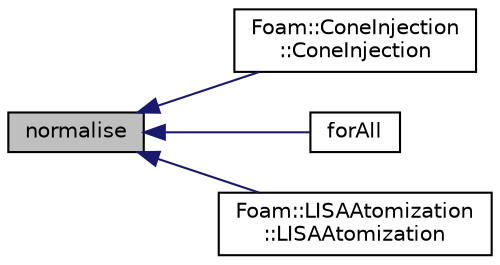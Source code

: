 digraph "normalise"
{
  bgcolor="transparent";
  edge [fontname="Helvetica",fontsize="10",labelfontname="Helvetica",labelfontsize="10"];
  node [fontname="Helvetica",fontsize="10",shape=record];
  rankdir="LR";
  Node1 [label="normalise",height=0.2,width=0.4,color="black", fillcolor="grey75", style="filled" fontcolor="black"];
  Node1 -> Node2 [dir="back",color="midnightblue",fontsize="10",style="solid",fontname="Helvetica"];
  Node2 [label="Foam::ConeInjection\l::ConeInjection",height=0.2,width=0.4,color="black",URL="$classFoam_1_1ConeInjection.html#a27734237622b5ec96d4f9bd9ea1b72a1",tooltip="Construct from dictionary. "];
  Node1 -> Node3 [dir="back",color="midnightblue",fontsize="10",style="solid",fontname="Helvetica"];
  Node3 [label="forAll",height=0.2,width=0.4,color="black",URL="$interpolatedFaces_8H.html#af95755d4960208edf40e0d93244d6240"];
  Node1 -> Node4 [dir="back",color="midnightblue",fontsize="10",style="solid",fontname="Helvetica"];
  Node4 [label="Foam::LISAAtomization\l::LISAAtomization",height=0.2,width=0.4,color="black",URL="$classFoam_1_1LISAAtomization.html#af1c9b84b662235ad0979053505f2a917",tooltip="Construct from dictionary. "];
}
